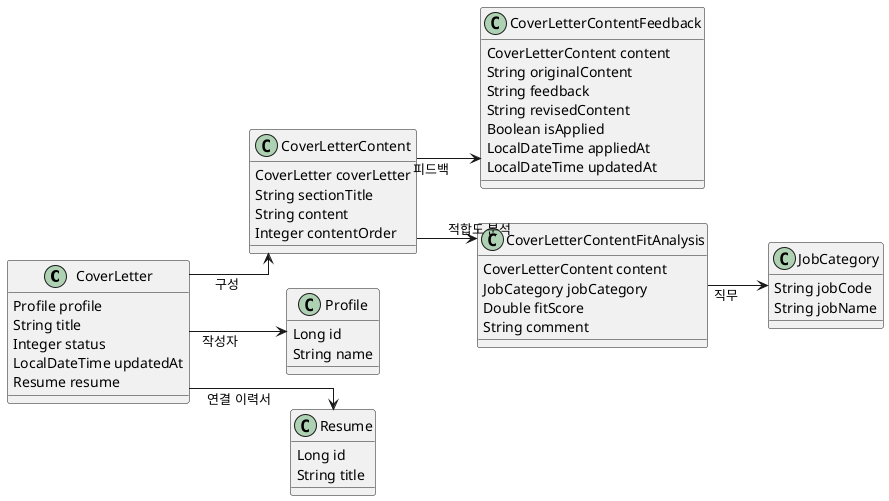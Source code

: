 @startuml
skinparam classAttributeIconSize 0
skinparam linetype ortho
left to right direction

class CoverLetter {
  Profile profile
  String title
  Integer status
  LocalDateTime updatedAt
  Resume resume
}

class CoverLetterContent {
  CoverLetter coverLetter
  String sectionTitle
  String content
  Integer contentOrder
}

class CoverLetterContentFeedback {
  CoverLetterContent content
  String originalContent
  String feedback
  String revisedContent
  Boolean isApplied
  LocalDateTime appliedAt
  LocalDateTime updatedAt
}

class CoverLetterContentFitAnalysis {
  CoverLetterContent content
  JobCategory jobCategory
  Double fitScore
  String comment
}

class Profile {
  Long id
  String name
}

class Resume {
  Long id
  String title
}

class JobCategory {
  String jobCode
  String jobName
}

CoverLetter --> Profile : 작성자
CoverLetter --> Resume : 연결 이력서
CoverLetter --> CoverLetterContent : 구성

CoverLetterContent --> CoverLetterContentFeedback : 피드백
CoverLetterContent --> CoverLetterContentFitAnalysis : 적합도 분석

CoverLetterContentFitAnalysis --> JobCategory : 직무

@enduml
